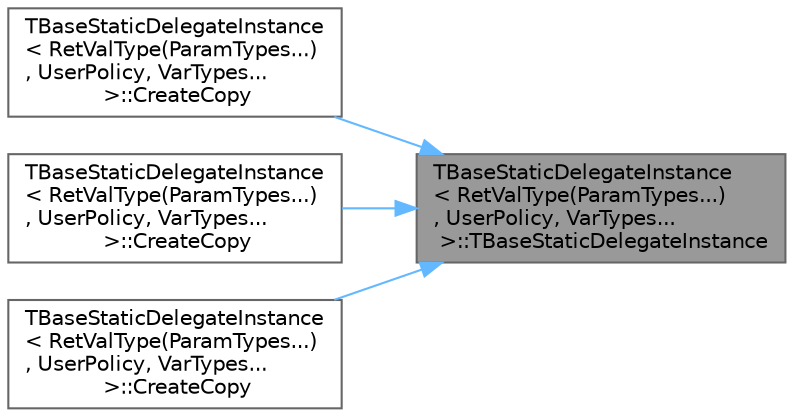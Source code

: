 digraph "TBaseStaticDelegateInstance&lt; RetValType(ParamTypes...), UserPolicy, VarTypes... &gt;::TBaseStaticDelegateInstance"
{
 // INTERACTIVE_SVG=YES
 // LATEX_PDF_SIZE
  bgcolor="transparent";
  edge [fontname=Helvetica,fontsize=10,labelfontname=Helvetica,labelfontsize=10];
  node [fontname=Helvetica,fontsize=10,shape=box,height=0.2,width=0.4];
  rankdir="RL";
  Node1 [id="Node000001",label="TBaseStaticDelegateInstance\l\< RetValType(ParamTypes...)\l, UserPolicy, VarTypes...\l \>::TBaseStaticDelegateInstance",height=0.2,width=0.4,color="gray40", fillcolor="grey60", style="filled", fontcolor="black",tooltip=" "];
  Node1 -> Node2 [id="edge1_Node000001_Node000002",dir="back",color="steelblue1",style="solid",tooltip=" "];
  Node2 [id="Node000002",label="TBaseStaticDelegateInstance\l\< RetValType(ParamTypes...)\l, UserPolicy, VarTypes...\l \>::CreateCopy",height=0.2,width=0.4,color="grey40", fillcolor="white", style="filled",URL="$dd/d8b/classTBaseStaticDelegateInstance_3_01RetValType_07ParamTypes_8_8_8_08_00_01UserPolicy_00_01VarTypes_8_8_8_01_4.html#ae50052bd0f2cccbffb29f523ed11674b",tooltip=" "];
  Node1 -> Node3 [id="edge2_Node000001_Node000003",dir="back",color="steelblue1",style="solid",tooltip=" "];
  Node3 [id="Node000003",label="TBaseStaticDelegateInstance\l\< RetValType(ParamTypes...)\l, UserPolicy, VarTypes...\l \>::CreateCopy",height=0.2,width=0.4,color="grey40", fillcolor="white", style="filled",URL="$dd/d8b/classTBaseStaticDelegateInstance_3_01RetValType_07ParamTypes_8_8_8_08_00_01UserPolicy_00_01VarTypes_8_8_8_01_4.html#a08a401499f3190b72116209484b1ed7d",tooltip=" "];
  Node1 -> Node4 [id="edge3_Node000001_Node000004",dir="back",color="steelblue1",style="solid",tooltip=" "];
  Node4 [id="Node000004",label="TBaseStaticDelegateInstance\l\< RetValType(ParamTypes...)\l, UserPolicy, VarTypes...\l \>::CreateCopy",height=0.2,width=0.4,color="grey40", fillcolor="white", style="filled",URL="$dd/d8b/classTBaseStaticDelegateInstance_3_01RetValType_07ParamTypes_8_8_8_08_00_01UserPolicy_00_01VarTypes_8_8_8_01_4.html#a73d5f090c3c76a79ea0e4d4c25088a22",tooltip=" "];
}
